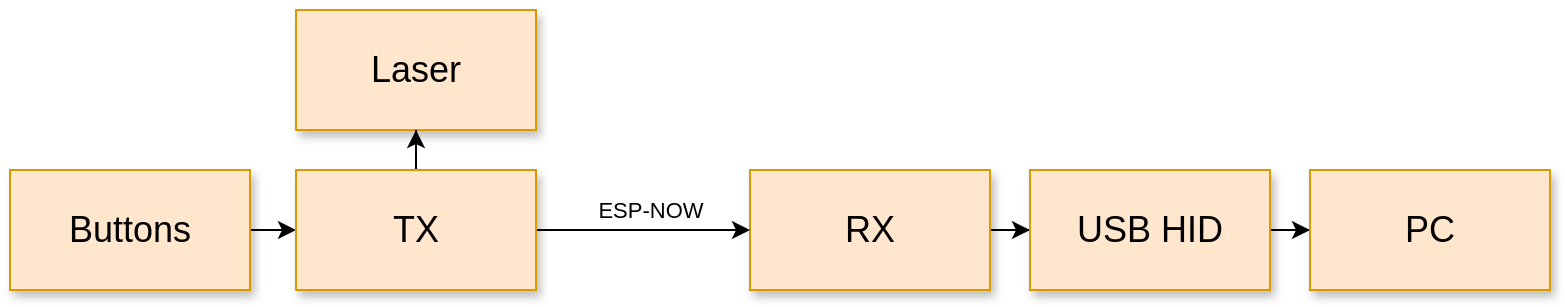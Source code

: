 <mxfile version="24.0.3" type="device">
  <diagram name="Page-1" id="90a13364-a465-7bf4-72fc-28e22215d7a0">
    <mxGraphModel dx="2462" dy="922" grid="1" gridSize="10" guides="1" tooltips="1" connect="1" arrows="1" fold="1" page="1" pageScale="1.5" pageWidth="1169" pageHeight="826" background="none" math="0" shadow="0">
      <root>
        <mxCell id="0" style=";html=1;" />
        <mxCell id="1" style=";html=1;" parent="0" />
        <mxCell id="3a17f1ce550125da-4" value="Laser" style="whiteSpace=wrap;html=1;shadow=1;fontSize=18;fillColor=#ffe6cc;strokeColor=#d79b00;" parent="1" vertex="1">
          <mxGeometry x="673" y="510" width="120" height="60" as="geometry" />
        </mxCell>
        <mxCell id="1jCkPo_z_0LnxoEgLk_F-8" value="" style="edgeStyle=orthogonalEdgeStyle;rounded=0;orthogonalLoop=1;jettySize=auto;html=1;" edge="1" parent="1" source="3a17f1ce550125da-7" target="1jCkPo_z_0LnxoEgLk_F-3">
          <mxGeometry relative="1" as="geometry" />
        </mxCell>
        <mxCell id="3a17f1ce550125da-7" value="RX" style="whiteSpace=wrap;html=1;shadow=1;fontSize=18;fillColor=#ffe6cc;strokeColor=#d79b00;" parent="1" vertex="1">
          <mxGeometry x="900" y="590" width="120" height="60" as="geometry" />
        </mxCell>
        <mxCell id="1jCkPo_z_0LnxoEgLk_F-4" style="edgeStyle=orthogonalEdgeStyle;rounded=0;orthogonalLoop=1;jettySize=auto;html=1;" edge="1" parent="1" source="1jCkPo_z_0LnxoEgLk_F-1" target="1jCkPo_z_0LnxoEgLk_F-2">
          <mxGeometry relative="1" as="geometry" />
        </mxCell>
        <mxCell id="1jCkPo_z_0LnxoEgLk_F-1" value="Buttons" style="whiteSpace=wrap;html=1;shadow=1;fontSize=18;fillColor=#ffe6cc;strokeColor=#d79b00;" vertex="1" parent="1">
          <mxGeometry x="530" y="590" width="120" height="60" as="geometry" />
        </mxCell>
        <mxCell id="1jCkPo_z_0LnxoEgLk_F-6" style="edgeStyle=orthogonalEdgeStyle;rounded=0;orthogonalLoop=1;jettySize=auto;html=1;" edge="1" parent="1" source="1jCkPo_z_0LnxoEgLk_F-2" target="3a17f1ce550125da-7">
          <mxGeometry relative="1" as="geometry" />
        </mxCell>
        <mxCell id="1jCkPo_z_0LnxoEgLk_F-18" value="ESP-NOW" style="edgeLabel;html=1;align=center;verticalAlign=middle;resizable=0;points=[];" vertex="1" connectable="0" parent="1jCkPo_z_0LnxoEgLk_F-6">
          <mxGeometry x="0.028" y="-1" relative="1" as="geometry">
            <mxPoint x="2" y="-11" as="offset" />
          </mxGeometry>
        </mxCell>
        <mxCell id="1jCkPo_z_0LnxoEgLk_F-7" value="" style="edgeStyle=orthogonalEdgeStyle;rounded=0;orthogonalLoop=1;jettySize=auto;html=1;" edge="1" parent="1" source="1jCkPo_z_0LnxoEgLk_F-2" target="3a17f1ce550125da-4">
          <mxGeometry relative="1" as="geometry" />
        </mxCell>
        <mxCell id="1jCkPo_z_0LnxoEgLk_F-2" value="TX" style="whiteSpace=wrap;html=1;shadow=1;fontSize=18;fillColor=#ffe6cc;strokeColor=#d79b00;" vertex="1" parent="1">
          <mxGeometry x="673" y="590" width="120" height="60" as="geometry" />
        </mxCell>
        <mxCell id="1jCkPo_z_0LnxoEgLk_F-11" value="" style="edgeStyle=orthogonalEdgeStyle;rounded=0;orthogonalLoop=1;jettySize=auto;html=1;" edge="1" parent="1" source="1jCkPo_z_0LnxoEgLk_F-3" target="1jCkPo_z_0LnxoEgLk_F-10">
          <mxGeometry relative="1" as="geometry" />
        </mxCell>
        <mxCell id="1jCkPo_z_0LnxoEgLk_F-3" value="USB HID" style="whiteSpace=wrap;html=1;shadow=1;fontSize=18;fillColor=#ffe6cc;strokeColor=#d79b00;" vertex="1" parent="1">
          <mxGeometry x="1040" y="590" width="120" height="60" as="geometry" />
        </mxCell>
        <mxCell id="1jCkPo_z_0LnxoEgLk_F-10" value="PC" style="whiteSpace=wrap;html=1;shadow=1;fontSize=18;fillColor=#ffe6cc;strokeColor=#d79b00;" vertex="1" parent="1">
          <mxGeometry x="1180" y="590" width="120" height="60" as="geometry" />
        </mxCell>
      </root>
    </mxGraphModel>
  </diagram>
</mxfile>
